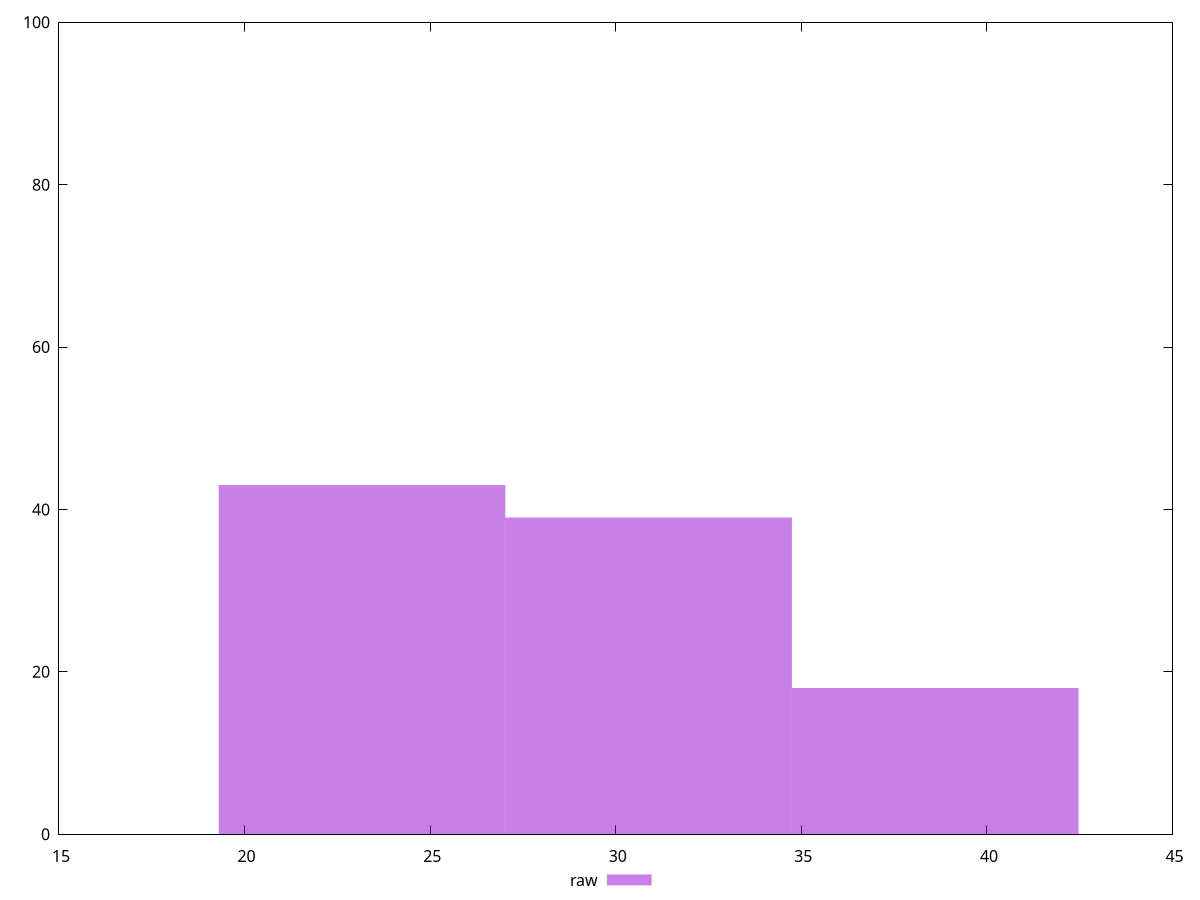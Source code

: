 reset
set terminal svg size 640, 490 enhanced background rgb 'white'
set output "reprap/max-potential-fid/samples/pages+cached+noexternal+nofonts/raw/histogram.svg"

$raw <<EOF
23.164339030265097 43
38.60723171710849 18
30.885785373686794 39
EOF

set key outside below
set boxwidth 7.721446343421698
set yrange [0:100]
set style fill transparent solid 0.5 noborder

plot \
  $raw title "raw" with boxes, \


reset